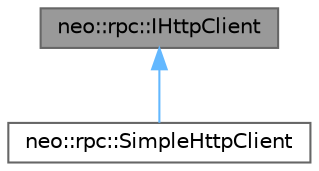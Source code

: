 digraph "neo::rpc::IHttpClient"
{
 // LATEX_PDF_SIZE
  bgcolor="transparent";
  edge [fontname=Helvetica,fontsize=10,labelfontname=Helvetica,labelfontsize=10];
  node [fontname=Helvetica,fontsize=10,shape=box,height=0.2,width=0.4];
  Node1 [id="Node000001",label="neo::rpc::IHttpClient",height=0.2,width=0.4,color="gray40", fillcolor="grey60", style="filled", fontcolor="black",tooltip="HTTP client interface for making HTTP requests."];
  Node1 -> Node2 [id="edge1_Node000001_Node000002",dir="back",color="steelblue1",style="solid",tooltip=" "];
  Node2 [id="Node000002",label="neo::rpc::SimpleHttpClient",height=0.2,width=0.4,color="gray40", fillcolor="white", style="filled",URL="$classneo_1_1rpc_1_1_simple_http_client.html",tooltip="Simple HTTP client implementation."];
}

